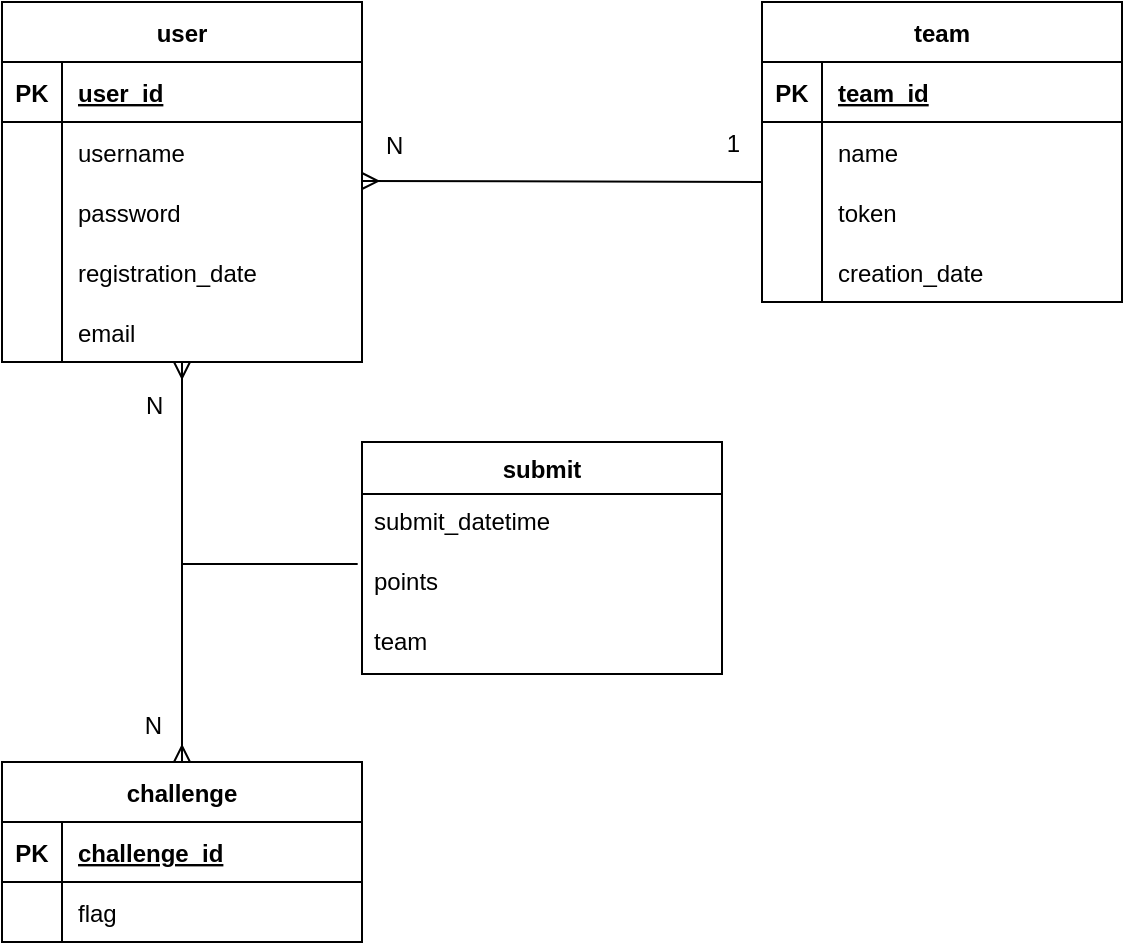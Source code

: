 <mxfile version="17.4.4" type="github">
  <diagram id="R2lEEEUBdFMjLlhIrx00" name="Page-1">
    <mxGraphModel dx="1422" dy="755" grid="1" gridSize="10" guides="1" tooltips="1" connect="1" arrows="1" fold="1" page="1" pageScale="1" pageWidth="850" pageHeight="1100" math="0" shadow="0" extFonts="Permanent Marker^https://fonts.googleapis.com/css?family=Permanent+Marker">
      <root>
        <mxCell id="0" />
        <mxCell id="1" parent="0" />
        <mxCell id="yDrpG6ZXYBAdKT8HltvP-22" value="" style="shape=partialRectangle;collapsible=0;dropTarget=0;pointerEvents=0;fillColor=none;points=[[0,0.5],[1,0.5]];portConstraint=eastwest;top=0;left=0;right=0;bottom=0;container=0;" parent="1" vertex="1">
          <mxGeometry x="100" y="230" width="170" height="30" as="geometry" />
        </mxCell>
        <mxCell id="yDrpG6ZXYBAdKT8HltvP-65" value="" style="group" parent="1" vertex="1" connectable="0">
          <mxGeometry x="80" y="80" width="180" height="180" as="geometry" />
        </mxCell>
        <mxCell id="C-vyLk0tnHw3VtMMgP7b-23" value="user" style="shape=table;startSize=30;container=1;collapsible=1;childLayout=tableLayout;fixedRows=1;rowLines=0;fontStyle=1;align=center;resizeLast=1;" parent="yDrpG6ZXYBAdKT8HltvP-65" vertex="1">
          <mxGeometry width="180" height="180" as="geometry" />
        </mxCell>
        <mxCell id="C-vyLk0tnHw3VtMMgP7b-24" value="" style="shape=partialRectangle;collapsible=0;dropTarget=0;pointerEvents=0;fillColor=none;points=[[0,0.5],[1,0.5]];portConstraint=eastwest;top=0;left=0;right=0;bottom=1;" parent="C-vyLk0tnHw3VtMMgP7b-23" vertex="1">
          <mxGeometry y="30" width="180" height="30" as="geometry" />
        </mxCell>
        <mxCell id="C-vyLk0tnHw3VtMMgP7b-25" value="PK" style="shape=partialRectangle;overflow=hidden;connectable=0;fillColor=none;top=0;left=0;bottom=0;right=0;fontStyle=1;" parent="C-vyLk0tnHw3VtMMgP7b-24" vertex="1">
          <mxGeometry width="30" height="30" as="geometry">
            <mxRectangle width="30" height="30" as="alternateBounds" />
          </mxGeometry>
        </mxCell>
        <mxCell id="C-vyLk0tnHw3VtMMgP7b-26" value="user_id" style="shape=partialRectangle;overflow=hidden;connectable=0;fillColor=none;top=0;left=0;bottom=0;right=0;align=left;spacingLeft=6;fontStyle=5;" parent="C-vyLk0tnHw3VtMMgP7b-24" vertex="1">
          <mxGeometry x="30" width="150" height="30" as="geometry">
            <mxRectangle width="150" height="30" as="alternateBounds" />
          </mxGeometry>
        </mxCell>
        <mxCell id="C-vyLk0tnHw3VtMMgP7b-27" value="" style="shape=partialRectangle;collapsible=0;dropTarget=0;pointerEvents=0;fillColor=none;points=[[0,0.5],[1,0.5]];portConstraint=eastwest;top=0;left=0;right=0;bottom=0;" parent="C-vyLk0tnHw3VtMMgP7b-23" vertex="1">
          <mxGeometry y="60" width="180" height="30" as="geometry" />
        </mxCell>
        <mxCell id="C-vyLk0tnHw3VtMMgP7b-28" value="" style="shape=partialRectangle;overflow=hidden;connectable=0;fillColor=none;top=0;left=0;bottom=0;right=1;" parent="C-vyLk0tnHw3VtMMgP7b-27" vertex="1">
          <mxGeometry width="30" height="30" as="geometry">
            <mxRectangle width="30" height="30" as="alternateBounds" />
          </mxGeometry>
        </mxCell>
        <mxCell id="C-vyLk0tnHw3VtMMgP7b-29" value="username" style="shape=partialRectangle;overflow=hidden;connectable=0;fillColor=none;top=0;left=0;bottom=0;right=0;align=left;spacingLeft=6;" parent="C-vyLk0tnHw3VtMMgP7b-27" vertex="1">
          <mxGeometry x="30" width="150" height="30" as="geometry">
            <mxRectangle width="150" height="30" as="alternateBounds" />
          </mxGeometry>
        </mxCell>
        <mxCell id="yDrpG6ZXYBAdKT8HltvP-60" value="" style="group" parent="yDrpG6ZXYBAdKT8HltvP-65" vertex="1" connectable="0">
          <mxGeometry y="150" width="180" height="30" as="geometry" />
        </mxCell>
        <mxCell id="yDrpG6ZXYBAdKT8HltvP-23" value="" style="shape=partialRectangle;overflow=hidden;connectable=0;fillColor=none;top=0;left=0;bottom=0;right=1;" parent="yDrpG6ZXYBAdKT8HltvP-60" vertex="1">
          <mxGeometry width="30" height="30" as="geometry">
            <mxRectangle width="30" height="30" as="alternateBounds" />
          </mxGeometry>
        </mxCell>
        <mxCell id="yDrpG6ZXYBAdKT8HltvP-24" value="email" style="shape=partialRectangle;overflow=hidden;connectable=0;fillColor=none;top=0;left=0;bottom=0;right=0;align=left;spacingLeft=6;" parent="yDrpG6ZXYBAdKT8HltvP-60" vertex="1">
          <mxGeometry x="30" width="150" height="30" as="geometry">
            <mxRectangle width="220" height="30" as="alternateBounds" />
          </mxGeometry>
        </mxCell>
        <mxCell id="yDrpG6ZXYBAdKT8HltvP-62" value="" style="group" parent="yDrpG6ZXYBAdKT8HltvP-65" vertex="1" connectable="0">
          <mxGeometry y="120" width="180" height="30" as="geometry" />
        </mxCell>
        <mxCell id="yDrpG6ZXYBAdKT8HltvP-19" value="" style="shape=partialRectangle;collapsible=0;dropTarget=0;pointerEvents=0;fillColor=none;points=[[0,0.5],[1,0.5]];portConstraint=eastwest;top=0;left=0;right=0;bottom=0;container=0;" parent="yDrpG6ZXYBAdKT8HltvP-62" vertex="1">
          <mxGeometry width="180" height="30" as="geometry" />
        </mxCell>
        <mxCell id="yDrpG6ZXYBAdKT8HltvP-20" value="" style="shape=partialRectangle;overflow=hidden;connectable=0;fillColor=none;top=0;left=0;bottom=0;right=1;" parent="yDrpG6ZXYBAdKT8HltvP-62" vertex="1">
          <mxGeometry width="30" height="30" as="geometry">
            <mxRectangle width="30" height="30" as="alternateBounds" />
          </mxGeometry>
        </mxCell>
        <mxCell id="yDrpG6ZXYBAdKT8HltvP-21" value="registration_date" style="shape=partialRectangle;overflow=hidden;connectable=0;fillColor=none;top=0;left=0;bottom=0;right=0;align=left;spacingLeft=6;" parent="yDrpG6ZXYBAdKT8HltvP-62" vertex="1">
          <mxGeometry x="30" width="150" height="30" as="geometry">
            <mxRectangle width="220" height="30" as="alternateBounds" />
          </mxGeometry>
        </mxCell>
        <mxCell id="yDrpG6ZXYBAdKT8HltvP-63" value="" style="group" parent="yDrpG6ZXYBAdKT8HltvP-65" vertex="1" connectable="0">
          <mxGeometry y="90" width="180" height="30" as="geometry" />
        </mxCell>
        <mxCell id="yDrpG6ZXYBAdKT8HltvP-16" value="" style="shape=partialRectangle;collapsible=0;dropTarget=0;pointerEvents=0;fillColor=none;points=[[0,0.5],[1,0.5]];portConstraint=eastwest;top=0;left=0;right=0;bottom=0;container=0;" parent="yDrpG6ZXYBAdKT8HltvP-63" vertex="1">
          <mxGeometry width="180" height="30" as="geometry" />
        </mxCell>
        <mxCell id="yDrpG6ZXYBAdKT8HltvP-17" value="" style="shape=partialRectangle;overflow=hidden;connectable=0;fillColor=none;top=0;left=0;bottom=0;right=1;" parent="yDrpG6ZXYBAdKT8HltvP-63" vertex="1">
          <mxGeometry width="30" height="30" as="geometry">
            <mxRectangle width="30" height="30" as="alternateBounds" />
          </mxGeometry>
        </mxCell>
        <mxCell id="yDrpG6ZXYBAdKT8HltvP-18" value="password" style="shape=partialRectangle;overflow=hidden;connectable=0;fillColor=none;top=0;left=0;bottom=0;right=0;align=left;spacingLeft=6;" parent="yDrpG6ZXYBAdKT8HltvP-63" vertex="1">
          <mxGeometry x="30" width="150" height="30" as="geometry">
            <mxRectangle width="220" height="30" as="alternateBounds" />
          </mxGeometry>
        </mxCell>
        <mxCell id="yDrpG6ZXYBAdKT8HltvP-85" value="" style="group" parent="1" vertex="1" connectable="0">
          <mxGeometry x="460" y="80" width="180" height="150" as="geometry" />
        </mxCell>
        <mxCell id="yDrpG6ZXYBAdKT8HltvP-67" value="team" style="shape=table;startSize=30;container=1;collapsible=1;childLayout=tableLayout;fixedRows=1;rowLines=0;fontStyle=1;align=center;resizeLast=1;" parent="yDrpG6ZXYBAdKT8HltvP-85" vertex="1">
          <mxGeometry width="180" height="150" as="geometry" />
        </mxCell>
        <mxCell id="yDrpG6ZXYBAdKT8HltvP-68" value="" style="shape=partialRectangle;collapsible=0;dropTarget=0;pointerEvents=0;fillColor=none;points=[[0,0.5],[1,0.5]];portConstraint=eastwest;top=0;left=0;right=0;bottom=1;" parent="yDrpG6ZXYBAdKT8HltvP-67" vertex="1">
          <mxGeometry y="30" width="180" height="30" as="geometry" />
        </mxCell>
        <mxCell id="yDrpG6ZXYBAdKT8HltvP-69" value="PK" style="shape=partialRectangle;overflow=hidden;connectable=0;fillColor=none;top=0;left=0;bottom=0;right=0;fontStyle=1;" parent="yDrpG6ZXYBAdKT8HltvP-68" vertex="1">
          <mxGeometry width="30" height="30" as="geometry">
            <mxRectangle width="30" height="30" as="alternateBounds" />
          </mxGeometry>
        </mxCell>
        <mxCell id="yDrpG6ZXYBAdKT8HltvP-70" value="team_id" style="shape=partialRectangle;overflow=hidden;connectable=0;fillColor=none;top=0;left=0;bottom=0;right=0;align=left;spacingLeft=6;fontStyle=5;" parent="yDrpG6ZXYBAdKT8HltvP-68" vertex="1">
          <mxGeometry x="30" width="150" height="30" as="geometry">
            <mxRectangle width="150" height="30" as="alternateBounds" />
          </mxGeometry>
        </mxCell>
        <mxCell id="yDrpG6ZXYBAdKT8HltvP-71" value="" style="shape=partialRectangle;collapsible=0;dropTarget=0;pointerEvents=0;fillColor=none;points=[[0,0.5],[1,0.5]];portConstraint=eastwest;top=0;left=0;right=0;bottom=0;" parent="yDrpG6ZXYBAdKT8HltvP-67" vertex="1">
          <mxGeometry y="60" width="180" height="30" as="geometry" />
        </mxCell>
        <mxCell id="yDrpG6ZXYBAdKT8HltvP-72" value="" style="shape=partialRectangle;overflow=hidden;connectable=0;fillColor=none;top=0;left=0;bottom=0;right=1;" parent="yDrpG6ZXYBAdKT8HltvP-71" vertex="1">
          <mxGeometry width="30" height="30" as="geometry">
            <mxRectangle width="30" height="30" as="alternateBounds" />
          </mxGeometry>
        </mxCell>
        <mxCell id="yDrpG6ZXYBAdKT8HltvP-73" value="name" style="shape=partialRectangle;overflow=hidden;connectable=0;fillColor=none;top=0;left=0;bottom=0;right=0;align=left;spacingLeft=6;" parent="yDrpG6ZXYBAdKT8HltvP-71" vertex="1">
          <mxGeometry x="30" width="150" height="30" as="geometry">
            <mxRectangle width="150" height="30" as="alternateBounds" />
          </mxGeometry>
        </mxCell>
        <mxCell id="yDrpG6ZXYBAdKT8HltvP-77" value="" style="group" parent="yDrpG6ZXYBAdKT8HltvP-85" vertex="1" connectable="0">
          <mxGeometry y="120" width="180" height="30" as="geometry" />
        </mxCell>
        <mxCell id="yDrpG6ZXYBAdKT8HltvP-78" value="" style="shape=partialRectangle;collapsible=0;dropTarget=0;pointerEvents=0;fillColor=none;points=[[0,0.5],[1,0.5]];portConstraint=eastwest;top=0;left=0;right=0;bottom=0;container=0;" parent="yDrpG6ZXYBAdKT8HltvP-77" vertex="1">
          <mxGeometry width="180" height="30" as="geometry" />
        </mxCell>
        <mxCell id="yDrpG6ZXYBAdKT8HltvP-79" value="" style="shape=partialRectangle;overflow=hidden;connectable=0;fillColor=none;top=0;left=0;bottom=0;right=1;" parent="yDrpG6ZXYBAdKT8HltvP-77" vertex="1">
          <mxGeometry width="30" height="30" as="geometry">
            <mxRectangle width="30" height="30" as="alternateBounds" />
          </mxGeometry>
        </mxCell>
        <mxCell id="yDrpG6ZXYBAdKT8HltvP-80" value="creation_date" style="shape=partialRectangle;overflow=hidden;connectable=0;fillColor=none;top=0;left=0;bottom=0;right=0;align=left;spacingLeft=6;" parent="yDrpG6ZXYBAdKT8HltvP-77" vertex="1">
          <mxGeometry x="30" width="150" height="30" as="geometry">
            <mxRectangle width="220" height="30" as="alternateBounds" />
          </mxGeometry>
        </mxCell>
        <mxCell id="yDrpG6ZXYBAdKT8HltvP-81" value="" style="group" parent="yDrpG6ZXYBAdKT8HltvP-85" vertex="1" connectable="0">
          <mxGeometry y="90" width="180" height="30" as="geometry" />
        </mxCell>
        <mxCell id="yDrpG6ZXYBAdKT8HltvP-82" value="" style="shape=partialRectangle;collapsible=0;dropTarget=0;pointerEvents=0;fillColor=none;points=[[0,0.5],[1,0.5]];portConstraint=eastwest;top=0;left=0;right=0;bottom=0;container=0;" parent="yDrpG6ZXYBAdKT8HltvP-81" vertex="1">
          <mxGeometry width="180" height="30" as="geometry" />
        </mxCell>
        <mxCell id="yDrpG6ZXYBAdKT8HltvP-83" value="" style="shape=partialRectangle;overflow=hidden;connectable=0;fillColor=none;top=0;left=0;bottom=0;right=1;" parent="yDrpG6ZXYBAdKT8HltvP-81" vertex="1">
          <mxGeometry width="30" height="30" as="geometry">
            <mxRectangle width="30" height="30" as="alternateBounds" />
          </mxGeometry>
        </mxCell>
        <mxCell id="yDrpG6ZXYBAdKT8HltvP-84" value="token" style="shape=partialRectangle;overflow=hidden;connectable=0;fillColor=none;top=0;left=0;bottom=0;right=0;align=left;spacingLeft=6;" parent="yDrpG6ZXYBAdKT8HltvP-81" vertex="1">
          <mxGeometry x="30" width="150" height="30" as="geometry">
            <mxRectangle width="220" height="30" as="alternateBounds" />
          </mxGeometry>
        </mxCell>
        <mxCell id="yDrpG6ZXYBAdKT8HltvP-87" value="challenge" style="shape=table;startSize=30;container=1;collapsible=1;childLayout=tableLayout;fixedRows=1;rowLines=0;fontStyle=1;align=center;resizeLast=1;" parent="1" vertex="1">
          <mxGeometry x="80" y="460" width="180" height="90" as="geometry" />
        </mxCell>
        <mxCell id="yDrpG6ZXYBAdKT8HltvP-88" value="" style="shape=partialRectangle;collapsible=0;dropTarget=0;pointerEvents=0;fillColor=none;points=[[0,0.5],[1,0.5]];portConstraint=eastwest;top=0;left=0;right=0;bottom=1;" parent="yDrpG6ZXYBAdKT8HltvP-87" vertex="1">
          <mxGeometry y="30" width="180" height="30" as="geometry" />
        </mxCell>
        <mxCell id="yDrpG6ZXYBAdKT8HltvP-89" value="PK" style="shape=partialRectangle;overflow=hidden;connectable=0;fillColor=none;top=0;left=0;bottom=0;right=0;fontStyle=1;" parent="yDrpG6ZXYBAdKT8HltvP-88" vertex="1">
          <mxGeometry width="30" height="30" as="geometry">
            <mxRectangle width="30" height="30" as="alternateBounds" />
          </mxGeometry>
        </mxCell>
        <mxCell id="yDrpG6ZXYBAdKT8HltvP-90" value="challenge_id" style="shape=partialRectangle;overflow=hidden;connectable=0;fillColor=none;top=0;left=0;bottom=0;right=0;align=left;spacingLeft=6;fontStyle=5;" parent="yDrpG6ZXYBAdKT8HltvP-88" vertex="1">
          <mxGeometry x="30" width="150" height="30" as="geometry">
            <mxRectangle width="150" height="30" as="alternateBounds" />
          </mxGeometry>
        </mxCell>
        <mxCell id="yDrpG6ZXYBAdKT8HltvP-91" value="" style="shape=partialRectangle;collapsible=0;dropTarget=0;pointerEvents=0;fillColor=none;points=[[0,0.5],[1,0.5]];portConstraint=eastwest;top=0;left=0;right=0;bottom=0;" parent="yDrpG6ZXYBAdKT8HltvP-87" vertex="1">
          <mxGeometry y="60" width="180" height="30" as="geometry" />
        </mxCell>
        <mxCell id="yDrpG6ZXYBAdKT8HltvP-92" value="" style="shape=partialRectangle;overflow=hidden;connectable=0;fillColor=none;top=0;left=0;bottom=0;right=1;" parent="yDrpG6ZXYBAdKT8HltvP-91" vertex="1">
          <mxGeometry width="30" height="30" as="geometry">
            <mxRectangle width="30" height="30" as="alternateBounds" />
          </mxGeometry>
        </mxCell>
        <mxCell id="yDrpG6ZXYBAdKT8HltvP-93" value="flag" style="shape=partialRectangle;overflow=hidden;connectable=0;fillColor=none;top=0;left=0;bottom=0;right=0;align=left;spacingLeft=6;" parent="yDrpG6ZXYBAdKT8HltvP-91" vertex="1">
          <mxGeometry x="30" width="150" height="30" as="geometry">
            <mxRectangle width="150" height="30" as="alternateBounds" />
          </mxGeometry>
        </mxCell>
        <mxCell id="yDrpG6ZXYBAdKT8HltvP-115" value="" style="endArrow=none;html=1;rounded=0;startArrow=ERmany;startFill=0;" parent="1" edge="1">
          <mxGeometry relative="1" as="geometry">
            <mxPoint x="260" y="169.5" as="sourcePoint" />
            <mxPoint x="460" y="170" as="targetPoint" />
          </mxGeometry>
        </mxCell>
        <mxCell id="yDrpG6ZXYBAdKT8HltvP-116" value="&lt;div&gt;N&lt;/div&gt;" style="resizable=0;html=1;align=left;verticalAlign=bottom;" parent="yDrpG6ZXYBAdKT8HltvP-115" connectable="0" vertex="1">
          <mxGeometry x="-1" relative="1" as="geometry">
            <mxPoint x="10" y="-9" as="offset" />
          </mxGeometry>
        </mxCell>
        <mxCell id="yDrpG6ZXYBAdKT8HltvP-117" value="1" style="resizable=0;html=1;align=right;verticalAlign=bottom;" parent="yDrpG6ZXYBAdKT8HltvP-115" connectable="0" vertex="1">
          <mxGeometry x="1" relative="1" as="geometry">
            <mxPoint x="-10" y="-10" as="offset" />
          </mxGeometry>
        </mxCell>
        <mxCell id="yDrpG6ZXYBAdKT8HltvP-118" value="" style="endArrow=ERmany;html=1;rounded=0;startArrow=ERmany;startFill=0;exitX=0.5;exitY=1;exitDx=0;exitDy=0;entryX=0.5;entryY=0;entryDx=0;entryDy=0;endFill=0;" parent="1" source="C-vyLk0tnHw3VtMMgP7b-23" target="yDrpG6ZXYBAdKT8HltvP-87" edge="1">
          <mxGeometry relative="1" as="geometry">
            <mxPoint x="120" y="390" as="sourcePoint" />
            <mxPoint x="320" y="390.5" as="targetPoint" />
          </mxGeometry>
        </mxCell>
        <mxCell id="yDrpG6ZXYBAdKT8HltvP-119" value="&lt;div&gt;N&lt;/div&gt;" style="resizable=0;html=1;align=left;verticalAlign=bottom;" parent="yDrpG6ZXYBAdKT8HltvP-118" connectable="0" vertex="1">
          <mxGeometry x="-1" relative="1" as="geometry">
            <mxPoint x="-20" y="30" as="offset" />
          </mxGeometry>
        </mxCell>
        <mxCell id="yDrpG6ZXYBAdKT8HltvP-120" value="&lt;div&gt;N&lt;/div&gt;" style="resizable=0;html=1;align=right;verticalAlign=bottom;" parent="yDrpG6ZXYBAdKT8HltvP-118" connectable="0" vertex="1">
          <mxGeometry x="1" relative="1" as="geometry">
            <mxPoint x="-10" y="-10" as="offset" />
          </mxGeometry>
        </mxCell>
        <mxCell id="yDrpG6ZXYBAdKT8HltvP-121" value="" style="endArrow=none;html=1;rounded=0;entryX=-0.012;entryY=0.167;entryDx=0;entryDy=0;entryPerimeter=0;" parent="1" target="yDrpG6ZXYBAdKT8HltvP-124" edge="1">
          <mxGeometry relative="1" as="geometry">
            <mxPoint x="170" y="361" as="sourcePoint" />
            <mxPoint x="250" y="360" as="targetPoint" />
          </mxGeometry>
        </mxCell>
        <mxCell id="yDrpG6ZXYBAdKT8HltvP-122" value="submit" style="swimlane;fontStyle=1;childLayout=stackLayout;horizontal=1;startSize=26;horizontalStack=0;resizeParent=1;resizeParentMax=0;resizeLast=0;collapsible=1;marginBottom=0;align=center;fontSize=12;" parent="1" vertex="1">
          <mxGeometry x="260" y="300" width="180" height="116" as="geometry" />
        </mxCell>
        <mxCell id="yDrpG6ZXYBAdKT8HltvP-123" value="submit_datetime" style="text;strokeColor=none;fillColor=none;spacingLeft=4;spacingRight=4;overflow=hidden;rotatable=0;points=[[0,0.5],[1,0.5]];portConstraint=eastwest;fontSize=12;" parent="yDrpG6ZXYBAdKT8HltvP-122" vertex="1">
          <mxGeometry y="26" width="180" height="30" as="geometry" />
        </mxCell>
        <mxCell id="yDrpG6ZXYBAdKT8HltvP-124" value="points" style="text;strokeColor=none;fillColor=none;spacingLeft=4;spacingRight=4;overflow=hidden;rotatable=0;points=[[0,0.5],[1,0.5]];portConstraint=eastwest;fontSize=12;" parent="yDrpG6ZXYBAdKT8HltvP-122" vertex="1">
          <mxGeometry y="56" width="180" height="30" as="geometry" />
        </mxCell>
        <mxCell id="yDrpG6ZXYBAdKT8HltvP-125" value="team" style="text;strokeColor=none;fillColor=none;spacingLeft=4;spacingRight=4;overflow=hidden;rotatable=0;points=[[0,0.5],[1,0.5]];portConstraint=eastwest;fontSize=12;" parent="yDrpG6ZXYBAdKT8HltvP-122" vertex="1">
          <mxGeometry y="86" width="180" height="30" as="geometry" />
        </mxCell>
      </root>
    </mxGraphModel>
  </diagram>
</mxfile>
